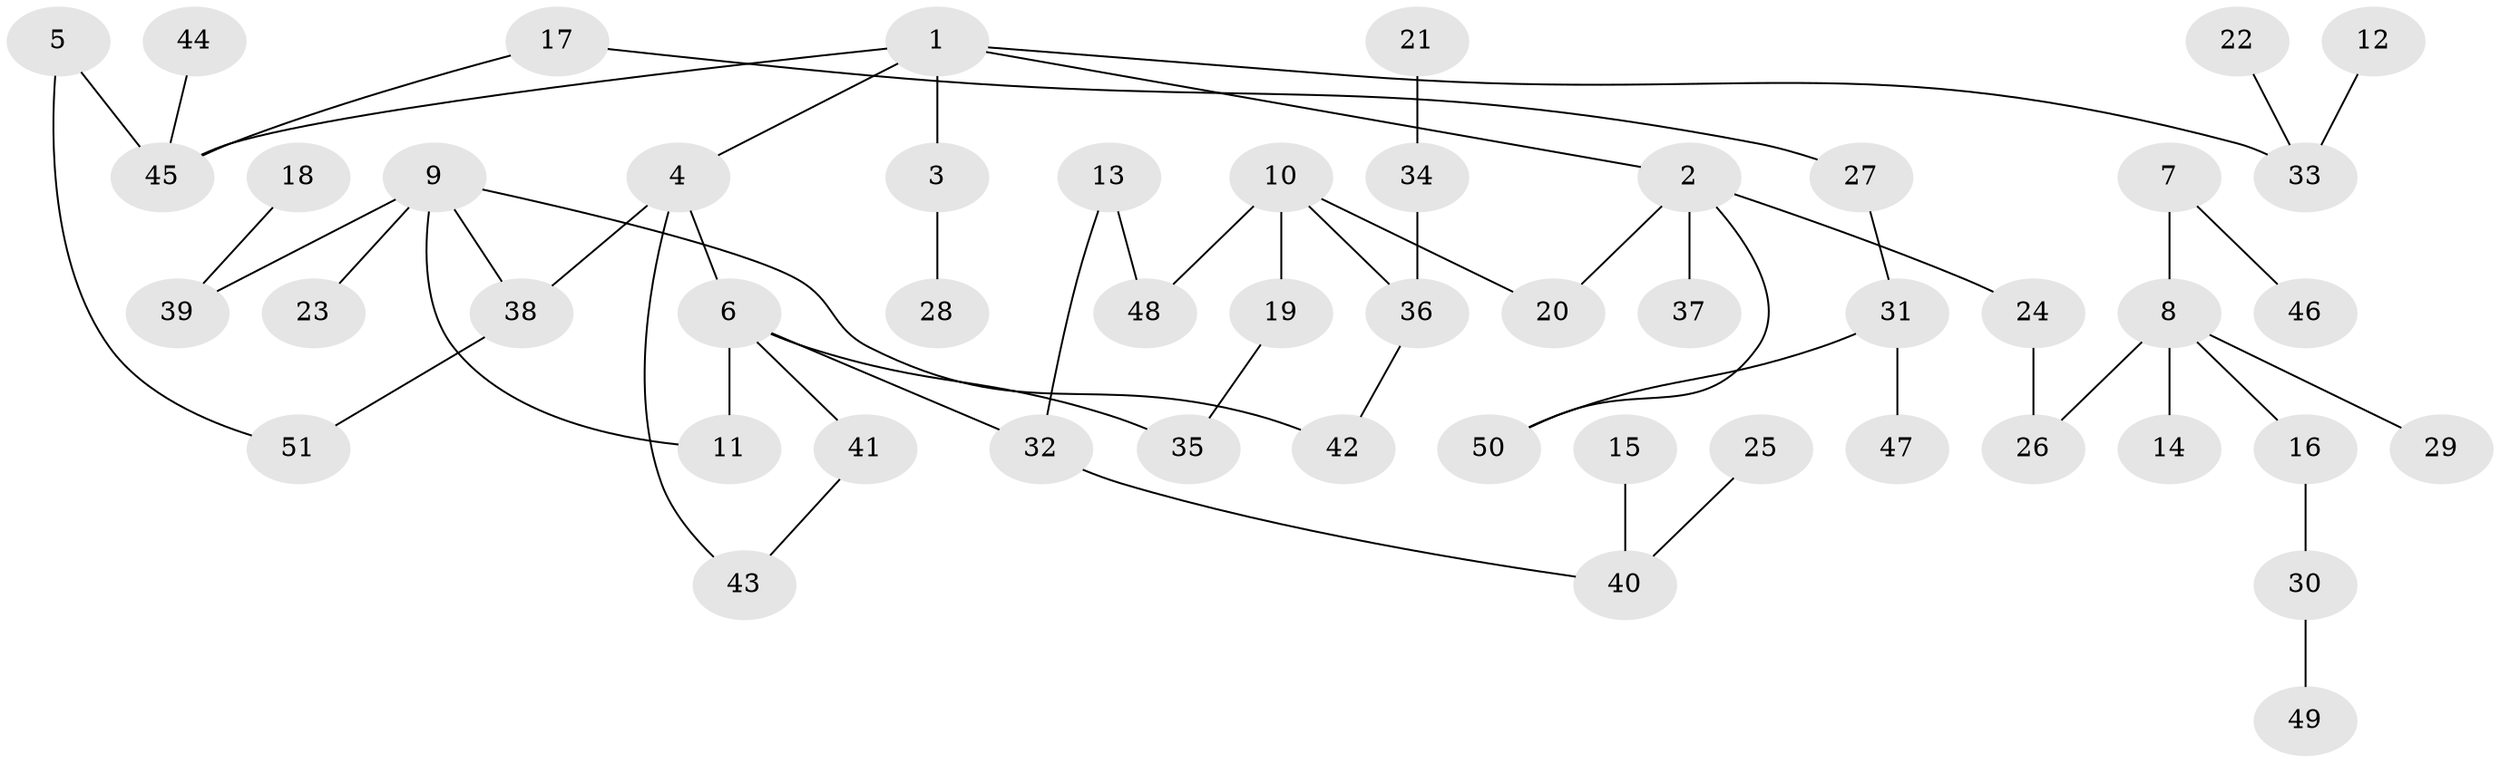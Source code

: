 // original degree distribution, {5: 0.06862745098039216, 2: 0.30392156862745096, 4: 0.08823529411764706, 1: 0.4215686274509804, 3: 0.09803921568627451, 6: 0.0196078431372549}
// Generated by graph-tools (version 1.1) at 2025/00/03/09/25 03:00:57]
// undirected, 51 vertices, 57 edges
graph export_dot {
graph [start="1"]
  node [color=gray90,style=filled];
  1;
  2;
  3;
  4;
  5;
  6;
  7;
  8;
  9;
  10;
  11;
  12;
  13;
  14;
  15;
  16;
  17;
  18;
  19;
  20;
  21;
  22;
  23;
  24;
  25;
  26;
  27;
  28;
  29;
  30;
  31;
  32;
  33;
  34;
  35;
  36;
  37;
  38;
  39;
  40;
  41;
  42;
  43;
  44;
  45;
  46;
  47;
  48;
  49;
  50;
  51;
  1 -- 2 [weight=1.0];
  1 -- 3 [weight=1.0];
  1 -- 4 [weight=1.0];
  1 -- 33 [weight=1.0];
  1 -- 45 [weight=1.0];
  2 -- 20 [weight=1.0];
  2 -- 24 [weight=1.0];
  2 -- 37 [weight=1.0];
  2 -- 50 [weight=1.0];
  3 -- 28 [weight=1.0];
  4 -- 6 [weight=1.0];
  4 -- 38 [weight=1.0];
  4 -- 43 [weight=1.0];
  5 -- 45 [weight=1.0];
  5 -- 51 [weight=1.0];
  6 -- 11 [weight=1.0];
  6 -- 32 [weight=1.0];
  6 -- 35 [weight=1.0];
  6 -- 41 [weight=1.0];
  7 -- 8 [weight=1.0];
  7 -- 46 [weight=1.0];
  8 -- 14 [weight=1.0];
  8 -- 16 [weight=1.0];
  8 -- 26 [weight=1.0];
  8 -- 29 [weight=1.0];
  9 -- 11 [weight=1.0];
  9 -- 23 [weight=1.0];
  9 -- 38 [weight=1.0];
  9 -- 39 [weight=2.0];
  9 -- 42 [weight=1.0];
  10 -- 19 [weight=1.0];
  10 -- 20 [weight=1.0];
  10 -- 36 [weight=1.0];
  10 -- 48 [weight=1.0];
  12 -- 33 [weight=1.0];
  13 -- 32 [weight=1.0];
  13 -- 48 [weight=1.0];
  15 -- 40 [weight=1.0];
  16 -- 30 [weight=1.0];
  17 -- 27 [weight=1.0];
  17 -- 45 [weight=1.0];
  18 -- 39 [weight=1.0];
  19 -- 35 [weight=1.0];
  21 -- 34 [weight=1.0];
  22 -- 33 [weight=1.0];
  24 -- 26 [weight=1.0];
  25 -- 40 [weight=1.0];
  27 -- 31 [weight=1.0];
  30 -- 49 [weight=1.0];
  31 -- 47 [weight=1.0];
  31 -- 50 [weight=1.0];
  32 -- 40 [weight=1.0];
  34 -- 36 [weight=1.0];
  36 -- 42 [weight=1.0];
  38 -- 51 [weight=1.0];
  41 -- 43 [weight=1.0];
  44 -- 45 [weight=1.0];
}
